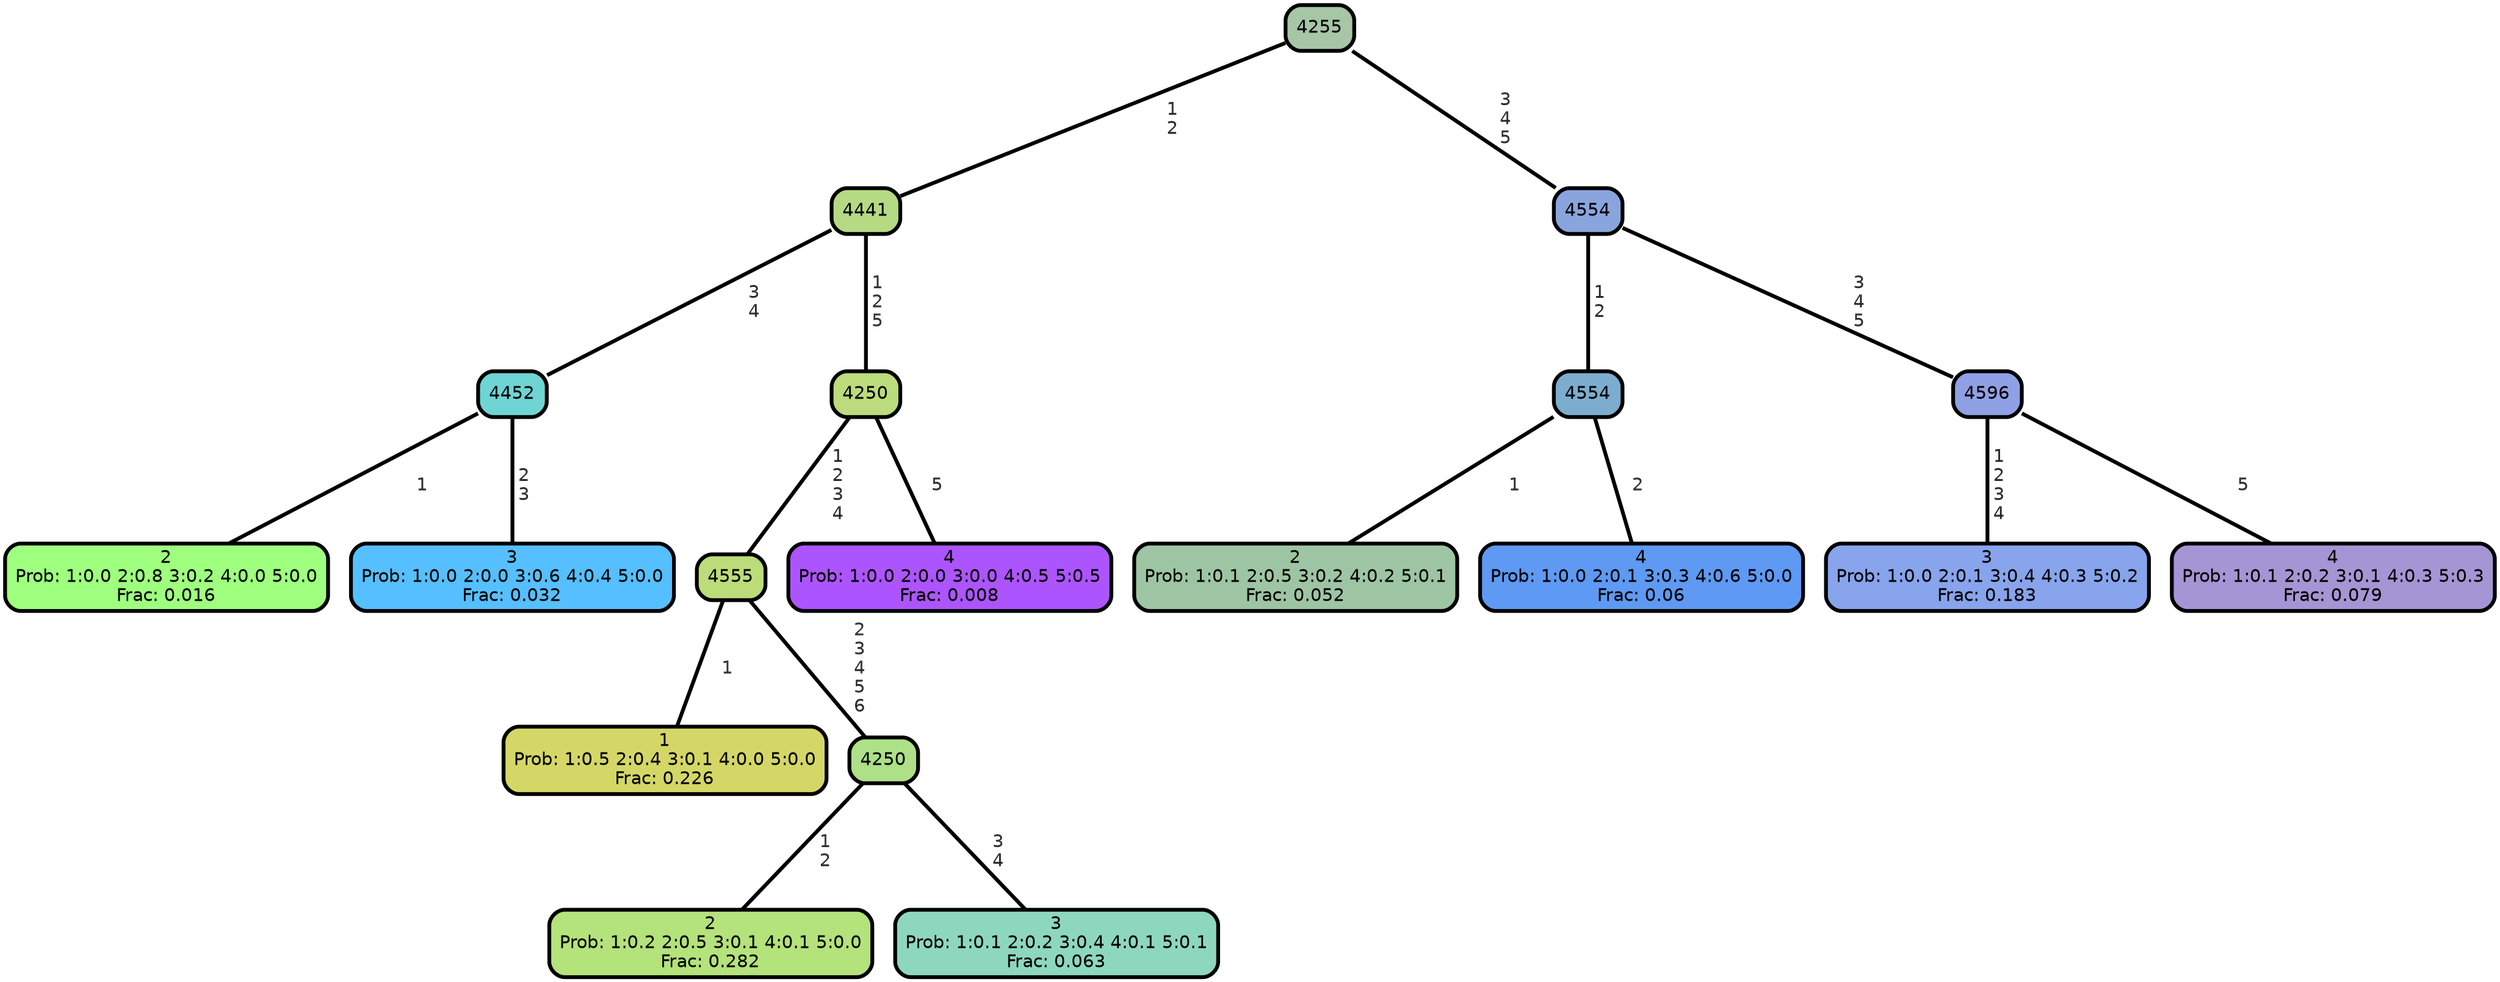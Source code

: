 graph Tree {
node [shape=box, style="filled, rounded",color="black",penwidth="3",fontcolor="black",                 fontname=helvetica] ;
graph [ranksep="0 equally", splines=straight,                 bgcolor=transparent, dpi=200] ;
edge [fontname=helvetica, fontweight=bold,fontcolor=grey14,color=black] ;
0 [label="2
Prob: 1:0.0 2:0.8 3:0.2 4:0.0 5:0.0
Frac: 0.016", fillcolor="#9fff7f"] ;
1 [label="4452", fillcolor="#6fd4d4"] ;
2 [label="3
Prob: 1:0.0 2:0.0 3:0.6 4:0.4 5:0.0
Frac: 0.032", fillcolor="#56bfff"] ;
3 [label="4441", fillcolor="#b6da83"] ;
4 [label="1
Prob: 1:0.5 2:0.4 3:0.1 4:0.0 5:0.0
Frac: 0.226", fillcolor="#d4d766"] ;
5 [label="4555", fillcolor="#bcdc7a"] ;
6 [label="2
Prob: 1:0.2 2:0.5 3:0.1 4:0.1 5:0.0
Frac: 0.282", fillcolor="#b4e27b"] ;
7 [label="4250", fillcolor="#ade087"] ;
8 [label="3
Prob: 1:0.1 2:0.2 3:0.4 4:0.1 5:0.1
Frac: 0.063", fillcolor="#8ed7bf"] ;
9 [label="4250", fillcolor="#bcdb7c"] ;
10 [label="4
Prob: 1:0.0 2:0.0 3:0.0 4:0.5 5:0.5
Frac: 0.008", fillcolor="#ac55ff"] ;
11 [label="4255", fillcolor="#a6c6a5"] ;
12 [label="2
Prob: 1:0.1 2:0.5 3:0.2 4:0.2 5:0.1
Frac: 0.052", fillcolor="#9ec5a3"] ;
13 [label="4554", fillcolor="#7cadce"] ;
14 [label="4
Prob: 1:0.0 2:0.1 3:0.3 4:0.6 5:0.0
Frac: 0.06", fillcolor="#5e99f3"] ;
15 [label="4554", fillcolor="#8aa4de"] ;
16 [label="3
Prob: 1:0.0 2:0.1 3:0.4 4:0.3 5:0.2
Frac: 0.183", fillcolor="#87a4ec"] ;
17 [label="4596", fillcolor="#90a0e5"] ;
18 [label="4
Prob: 1:0.1 2:0.2 3:0.1 4:0.3 5:0.3
Frac: 0.079", fillcolor="#a595d4"] ;
1 -- 0 [label=" 1",penwidth=3] ;
1 -- 2 [label=" 2\n 3",penwidth=3] ;
3 -- 1 [label=" 3\n 4",penwidth=3] ;
3 -- 9 [label=" 1\n 2\n 5",penwidth=3] ;
5 -- 4 [label=" 1",penwidth=3] ;
5 -- 7 [label=" 2\n 3\n 4\n 5\n 6",penwidth=3] ;
7 -- 6 [label=" 1\n 2",penwidth=3] ;
7 -- 8 [label=" 3\n 4",penwidth=3] ;
9 -- 5 [label=" 1\n 2\n 3\n 4",penwidth=3] ;
9 -- 10 [label=" 5",penwidth=3] ;
11 -- 3 [label=" 1\n 2",penwidth=3] ;
11 -- 15 [label=" 3\n 4\n 5",penwidth=3] ;
13 -- 12 [label=" 1",penwidth=3] ;
13 -- 14 [label=" 2",penwidth=3] ;
15 -- 13 [label=" 1\n 2",penwidth=3] ;
15 -- 17 [label=" 3\n 4\n 5",penwidth=3] ;
17 -- 16 [label=" 1\n 2\n 3\n 4",penwidth=3] ;
17 -- 18 [label=" 5",penwidth=3] ;
{rank = same;}}